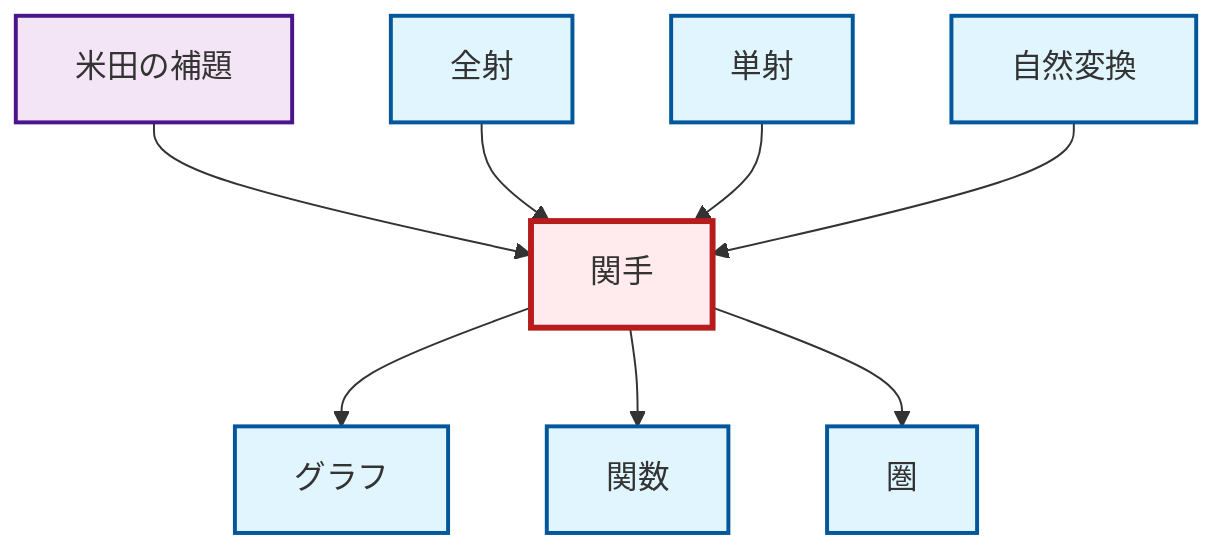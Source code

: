 graph TD
    classDef definition fill:#e1f5fe,stroke:#01579b,stroke-width:2px
    classDef theorem fill:#f3e5f5,stroke:#4a148c,stroke-width:2px
    classDef axiom fill:#fff3e0,stroke:#e65100,stroke-width:2px
    classDef example fill:#e8f5e9,stroke:#1b5e20,stroke-width:2px
    classDef current fill:#ffebee,stroke:#b71c1c,stroke-width:3px
    def-monomorphism["単射"]:::definition
    thm-yoneda["米田の補題"]:::theorem
    def-category["圏"]:::definition
    def-graph["グラフ"]:::definition
    def-epimorphism["全射"]:::definition
    def-function["関数"]:::definition
    def-functor["関手"]:::definition
    def-natural-transformation["自然変換"]:::definition
    thm-yoneda --> def-functor
    def-functor --> def-graph
    def-epimorphism --> def-functor
    def-monomorphism --> def-functor
    def-functor --> def-function
    def-functor --> def-category
    def-natural-transformation --> def-functor
    class def-functor current